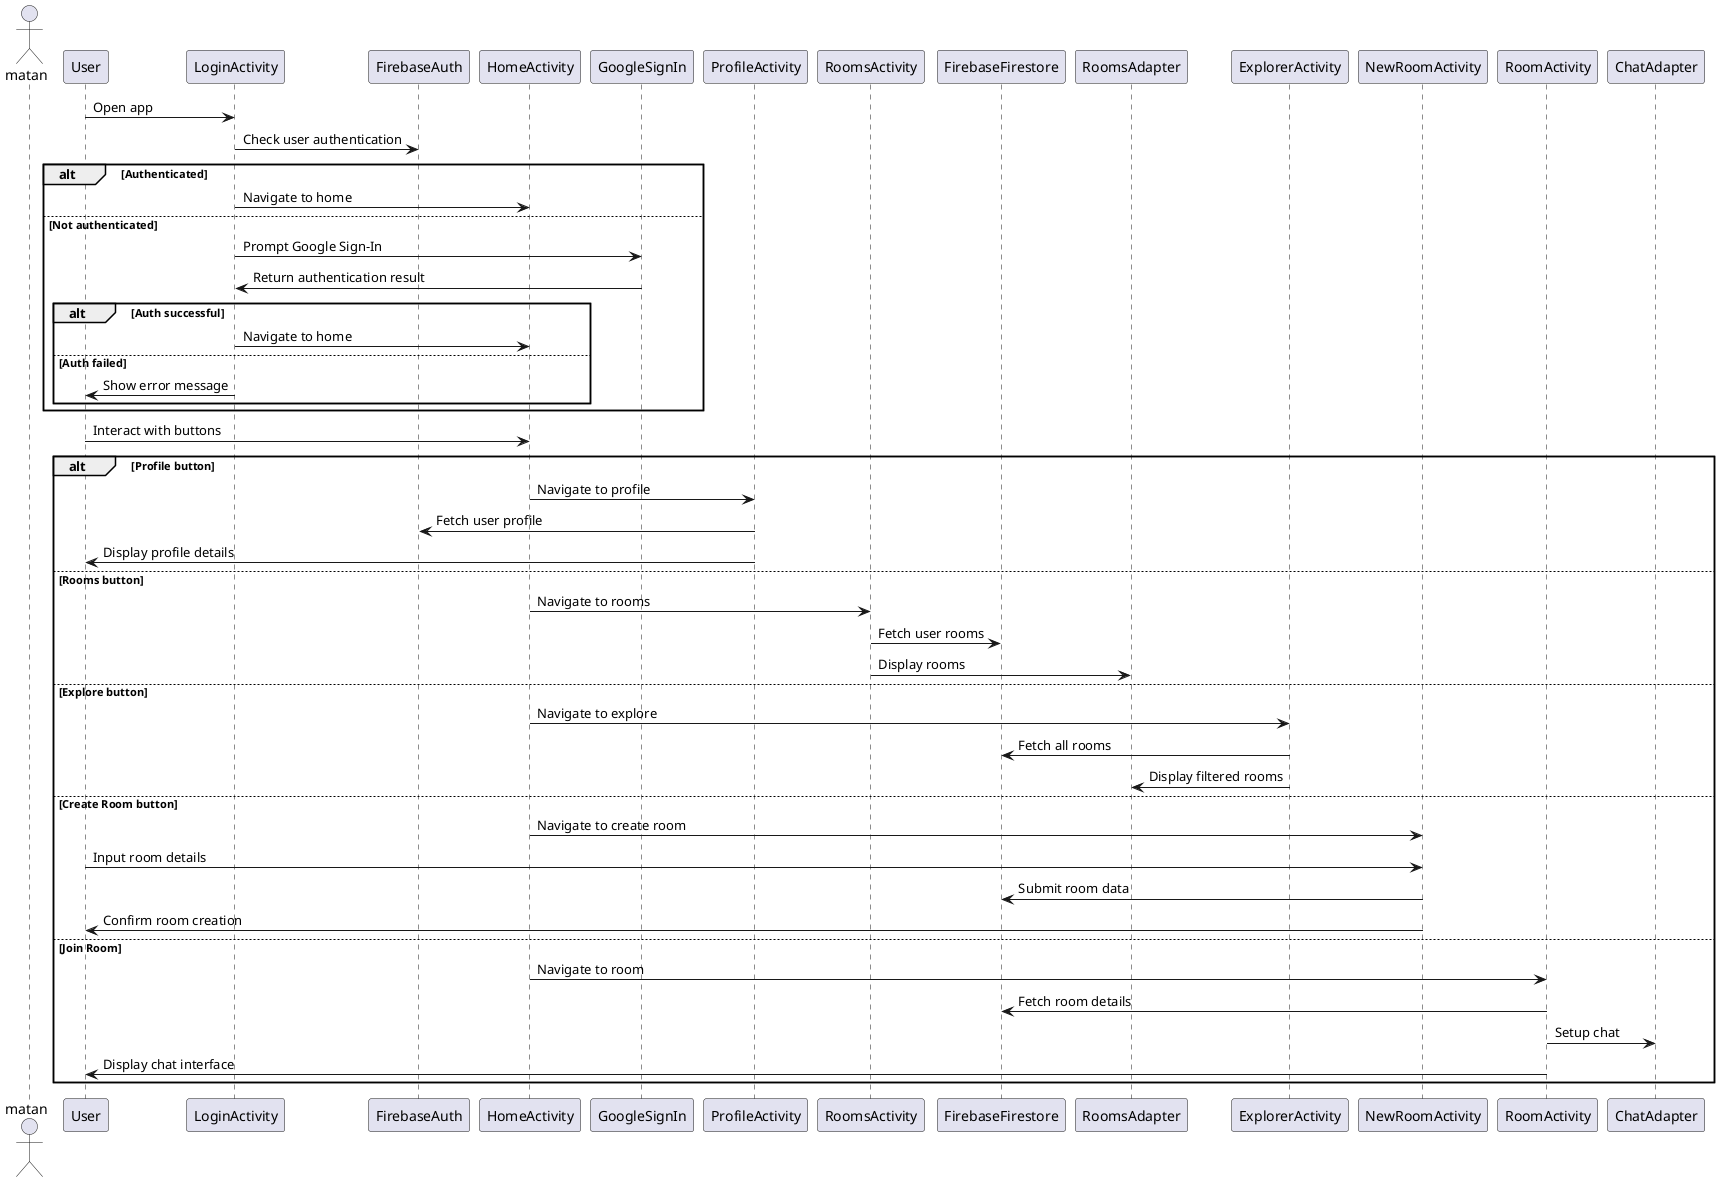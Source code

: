 @startuml
actor matan

User -> LoginActivity : Open app
LoginActivity -> FirebaseAuth : Check user authentication
alt Authenticated
    LoginActivity -> HomeActivity : Navigate to home
else Not authenticated
    LoginActivity -> GoogleSignIn : Prompt Google Sign-In
    GoogleSignIn -> LoginActivity : Return authentication result
    alt Auth successful
        LoginActivity -> HomeActivity : Navigate to home
    else Auth failed
        LoginActivity -> User : Show error message
    end
end

User -> HomeActivity : Interact with buttons
alt Profile button
    HomeActivity -> ProfileActivity : Navigate to profile
    ProfileActivity -> FirebaseAuth : Fetch user profile
    ProfileActivity -> User : Display profile details
else Rooms button
    HomeActivity -> RoomsActivity : Navigate to rooms
    RoomsActivity -> FirebaseFirestore : Fetch user rooms
    RoomsActivity -> RoomsAdapter : Display rooms
else Explore button
    HomeActivity -> ExplorerActivity : Navigate to explore
    ExplorerActivity -> FirebaseFirestore : Fetch all rooms
    ExplorerActivity -> RoomsAdapter : Display filtered rooms
else Create Room button
    HomeActivity -> NewRoomActivity : Navigate to create room
    User -> NewRoomActivity : Input room details
    NewRoomActivity -> FirebaseFirestore : Submit room data
    NewRoomActivity -> User : Confirm room creation
else Join Room
    HomeActivity -> RoomActivity : Navigate to room
    RoomActivity -> FirebaseFirestore : Fetch room details
    RoomActivity -> ChatAdapter : Setup chat
    RoomActivity -> User : Display chat interface
end

@enduml
